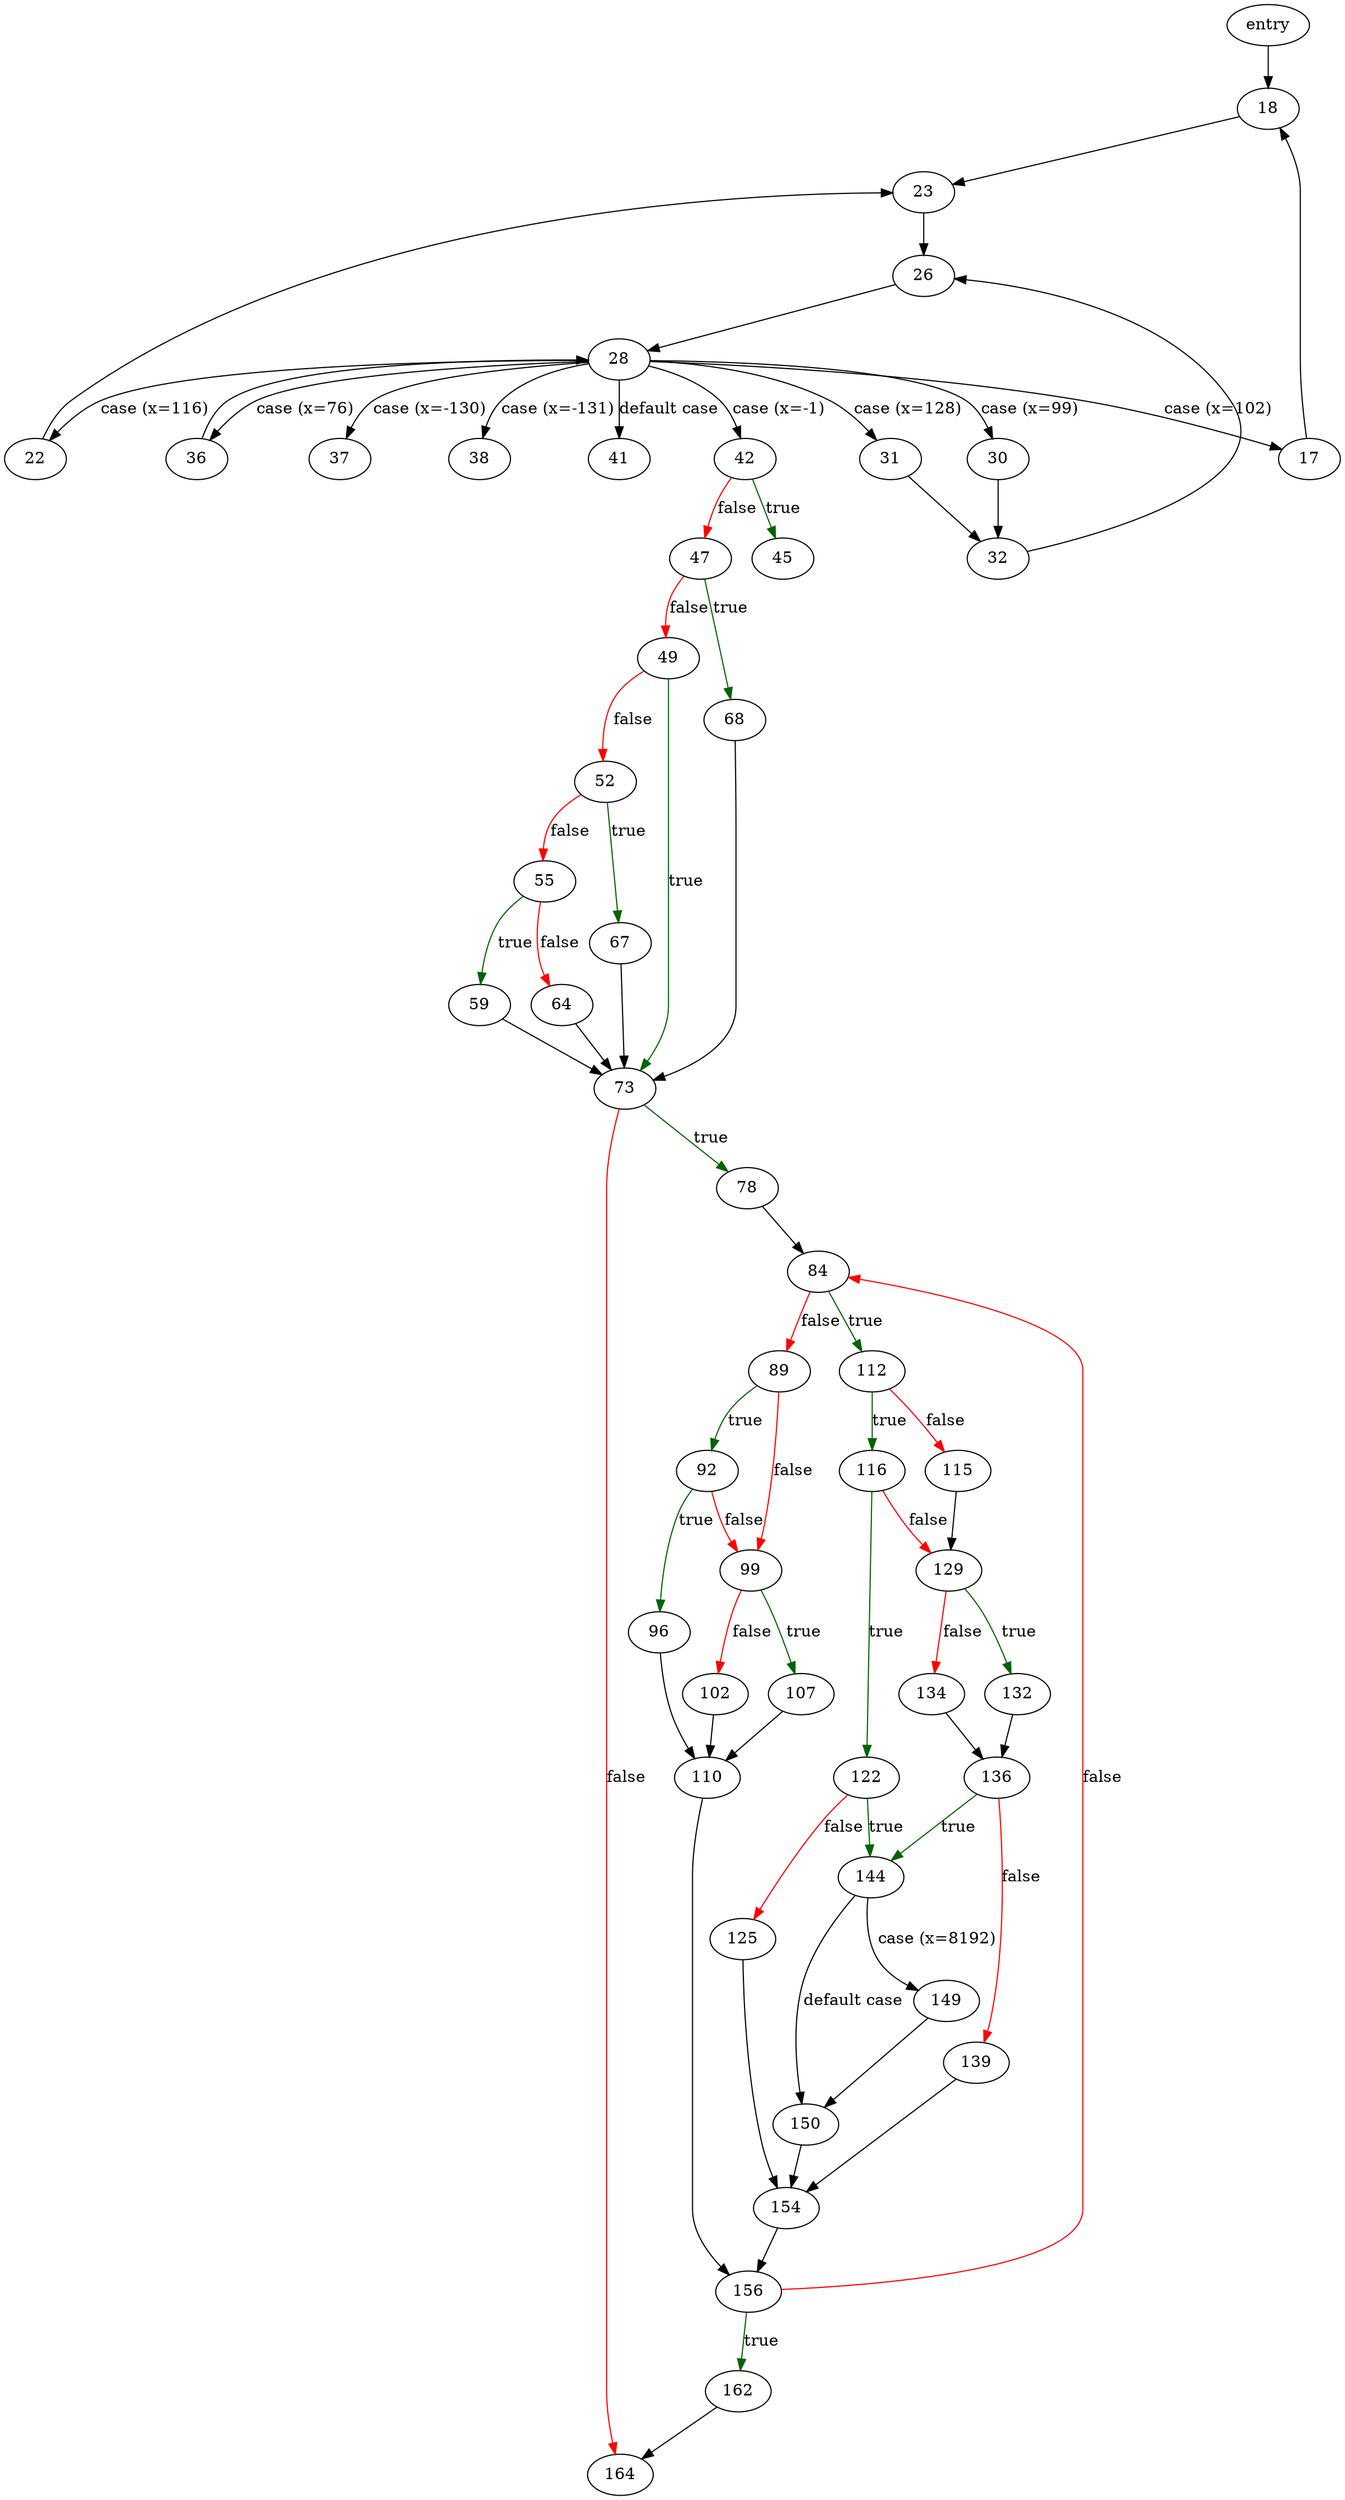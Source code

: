digraph "main" {
	// Node definitions.
	2 [label=entry];
	17;
	18;
	22;
	23;
	26;
	28;
	30;
	31;
	32;
	36;
	37;
	38;
	41;
	42;
	45;
	47;
	49;
	52;
	55;
	59;
	64;
	67;
	68;
	73;
	78;
	84;
	89;
	92;
	96;
	99;
	102;
	107;
	110;
	112;
	115;
	116;
	122;
	125;
	129;
	132;
	134;
	136;
	139;
	144;
	149;
	150;
	154;
	156;
	162;
	164;

	// Edge definitions.
	2 -> 18;
	17 -> 18;
	18 -> 23;
	22 -> 23;
	23 -> 26;
	26 -> 28;
	28 -> 17 [label="case (x=102)"];
	28 -> 22 [label="case (x=116)"];
	28 -> 30 [label="case (x=99)"];
	28 -> 31 [label="case (x=128)"];
	28 -> 36 [label="case (x=76)"];
	28 -> 37 [label="case (x=-130)"];
	28 -> 38 [label="case (x=-131)"];
	28 -> 41 [label="default case"];
	28 -> 42 [label="case (x=-1)"];
	30 -> 32;
	31 -> 32;
	32 -> 26;
	36 -> 28;
	42 -> 45 [
		color=darkgreen
		label=true
	];
	42 -> 47 [
		color=red
		label=false
	];
	47 -> 49 [
		color=red
		label=false
	];
	47 -> 68 [
		color=darkgreen
		label=true
	];
	49 -> 52 [
		color=red
		label=false
	];
	49 -> 73 [
		color=darkgreen
		label=true
	];
	52 -> 55 [
		color=red
		label=false
	];
	52 -> 67 [
		color=darkgreen
		label=true
	];
	55 -> 59 [
		color=darkgreen
		label=true
	];
	55 -> 64 [
		color=red
		label=false
	];
	59 -> 73;
	64 -> 73;
	67 -> 73;
	68 -> 73;
	73 -> 78 [
		color=darkgreen
		label=true
	];
	73 -> 164 [
		color=red
		label=false
	];
	78 -> 84;
	84 -> 89 [
		color=red
		label=false
	];
	84 -> 112 [
		color=darkgreen
		label=true
	];
	89 -> 92 [
		color=darkgreen
		label=true
	];
	89 -> 99 [
		color=red
		label=false
	];
	92 -> 96 [
		color=darkgreen
		label=true
	];
	92 -> 99 [
		color=red
		label=false
	];
	96 -> 110;
	99 -> 102 [
		color=red
		label=false
	];
	99 -> 107 [
		color=darkgreen
		label=true
	];
	102 -> 110;
	107 -> 110;
	110 -> 156;
	112 -> 115 [
		color=red
		label=false
	];
	112 -> 116 [
		color=darkgreen
		label=true
	];
	115 -> 129;
	116 -> 122 [
		color=darkgreen
		label=true
	];
	116 -> 129 [
		color=red
		label=false
	];
	122 -> 125 [
		color=red
		label=false
	];
	122 -> 144 [
		color=darkgreen
		label=true
	];
	125 -> 154;
	129 -> 132 [
		color=darkgreen
		label=true
	];
	129 -> 134 [
		color=red
		label=false
	];
	132 -> 136;
	134 -> 136;
	136 -> 139 [
		color=red
		label=false
	];
	136 -> 144 [
		color=darkgreen
		label=true
	];
	139 -> 154;
	144 -> 149 [label="case (x=8192)"];
	144 -> 150 [label="default case"];
	149 -> 150;
	150 -> 154;
	154 -> 156;
	156 -> 84 [
		color=red
		label=false
	];
	156 -> 162 [
		color=darkgreen
		label=true
	];
	162 -> 164;
}